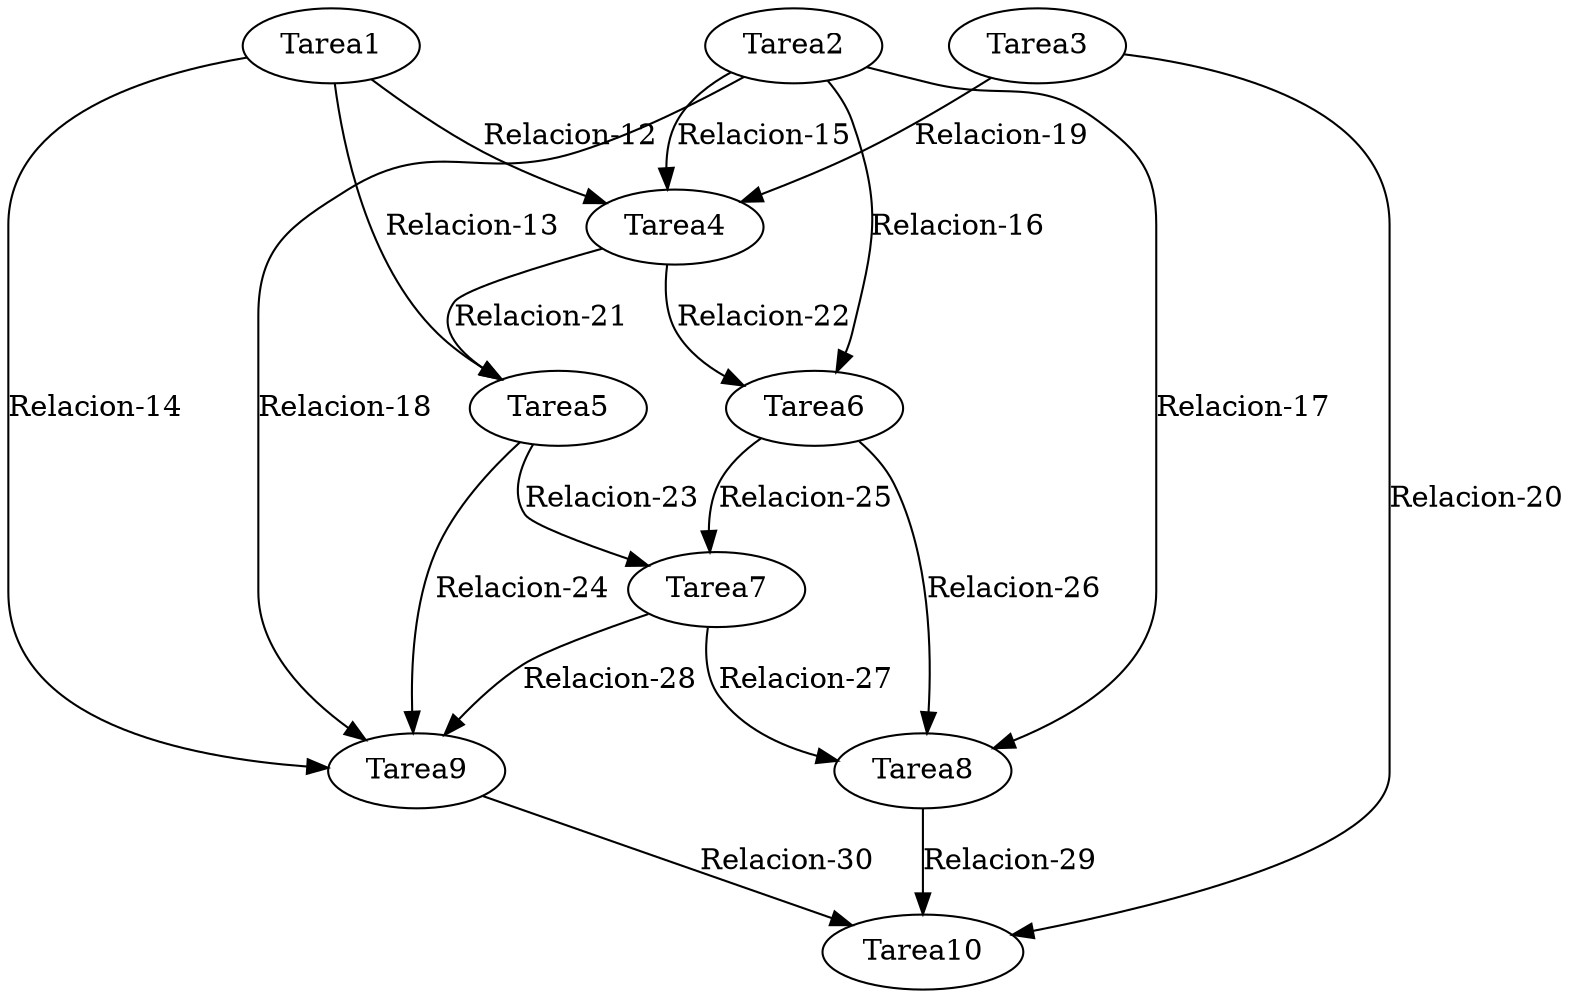 strict digraph G {
  1 [ color="black" label="Tarea1" ];
  2 [ color="black" label="Tarea2" ];
  3 [ color="black" label="Tarea3" ];
  4 [ color="black" label="Tarea4" ];
  5 [ color="black" label="Tarea5" ];
  6 [ color="black" label="Tarea6" ];
  7 [ color="black" label="Tarea7" ];
  8 [ color="black" label="Tarea8" ];
  9 [ color="black" label="Tarea9" ];
  10 [ color="black" label="Tarea10" ];
  1 -> 4 [ color="black" label="Relacion-12" ];
  1 -> 5 [ color="black" label="Relacion-13" ];
  1 -> 9 [ color="black" label="Relacion-14" ];
  2 -> 4 [ color="black" label="Relacion-15" ];
  2 -> 6 [ color="black" label="Relacion-16" ];
  2 -> 8 [ color="black" label="Relacion-17" ];
  2 -> 9 [ color="black" label="Relacion-18" ];
  3 -> 4 [ color="black" label="Relacion-19" ];
  3 -> 10 [ color="black" label="Relacion-20" ];
  4 -> 5 [ color="black" label="Relacion-21" ];
  4 -> 6 [ color="black" label="Relacion-22" ];
  5 -> 7 [ color="black" label="Relacion-23" ];
  5 -> 9 [ color="black" label="Relacion-24" ];
  6 -> 7 [ color="black" label="Relacion-25" ];
  6 -> 8 [ color="black" label="Relacion-26" ];
  7 -> 8 [ color="black" label="Relacion-27" ];
  7 -> 9 [ color="black" label="Relacion-28" ];
  8 -> 10 [ color="black" label="Relacion-29" ];
  9 -> 10 [ color="black" label="Relacion-30" ];
}
